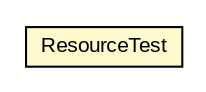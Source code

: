 #!/usr/local/bin/dot
#
# Class diagram 
# Generated by UMLGraph version R5_6-24-gf6e263 (http://www.umlgraph.org/)
#

digraph G {
	edge [fontname="arial",fontsize=10,labelfontname="arial",labelfontsize=10];
	node [fontname="arial",fontsize=10,shape=plaintext];
	nodesep=0.25;
	ranksep=0.5;
	// net.trajano.app.test.ResourceTest
	c31 [label=<<table title="net.trajano.app.test.ResourceTest" border="0" cellborder="1" cellspacing="0" cellpadding="2" port="p" bgcolor="lemonChiffon" href="./ResourceTest.html">
		<tr><td><table border="0" cellspacing="0" cellpadding="1">
<tr><td align="center" balign="center"> ResourceTest </td></tr>
		</table></td></tr>
		</table>>, URL="./ResourceTest.html", fontname="arial", fontcolor="black", fontsize=10.0];
}

